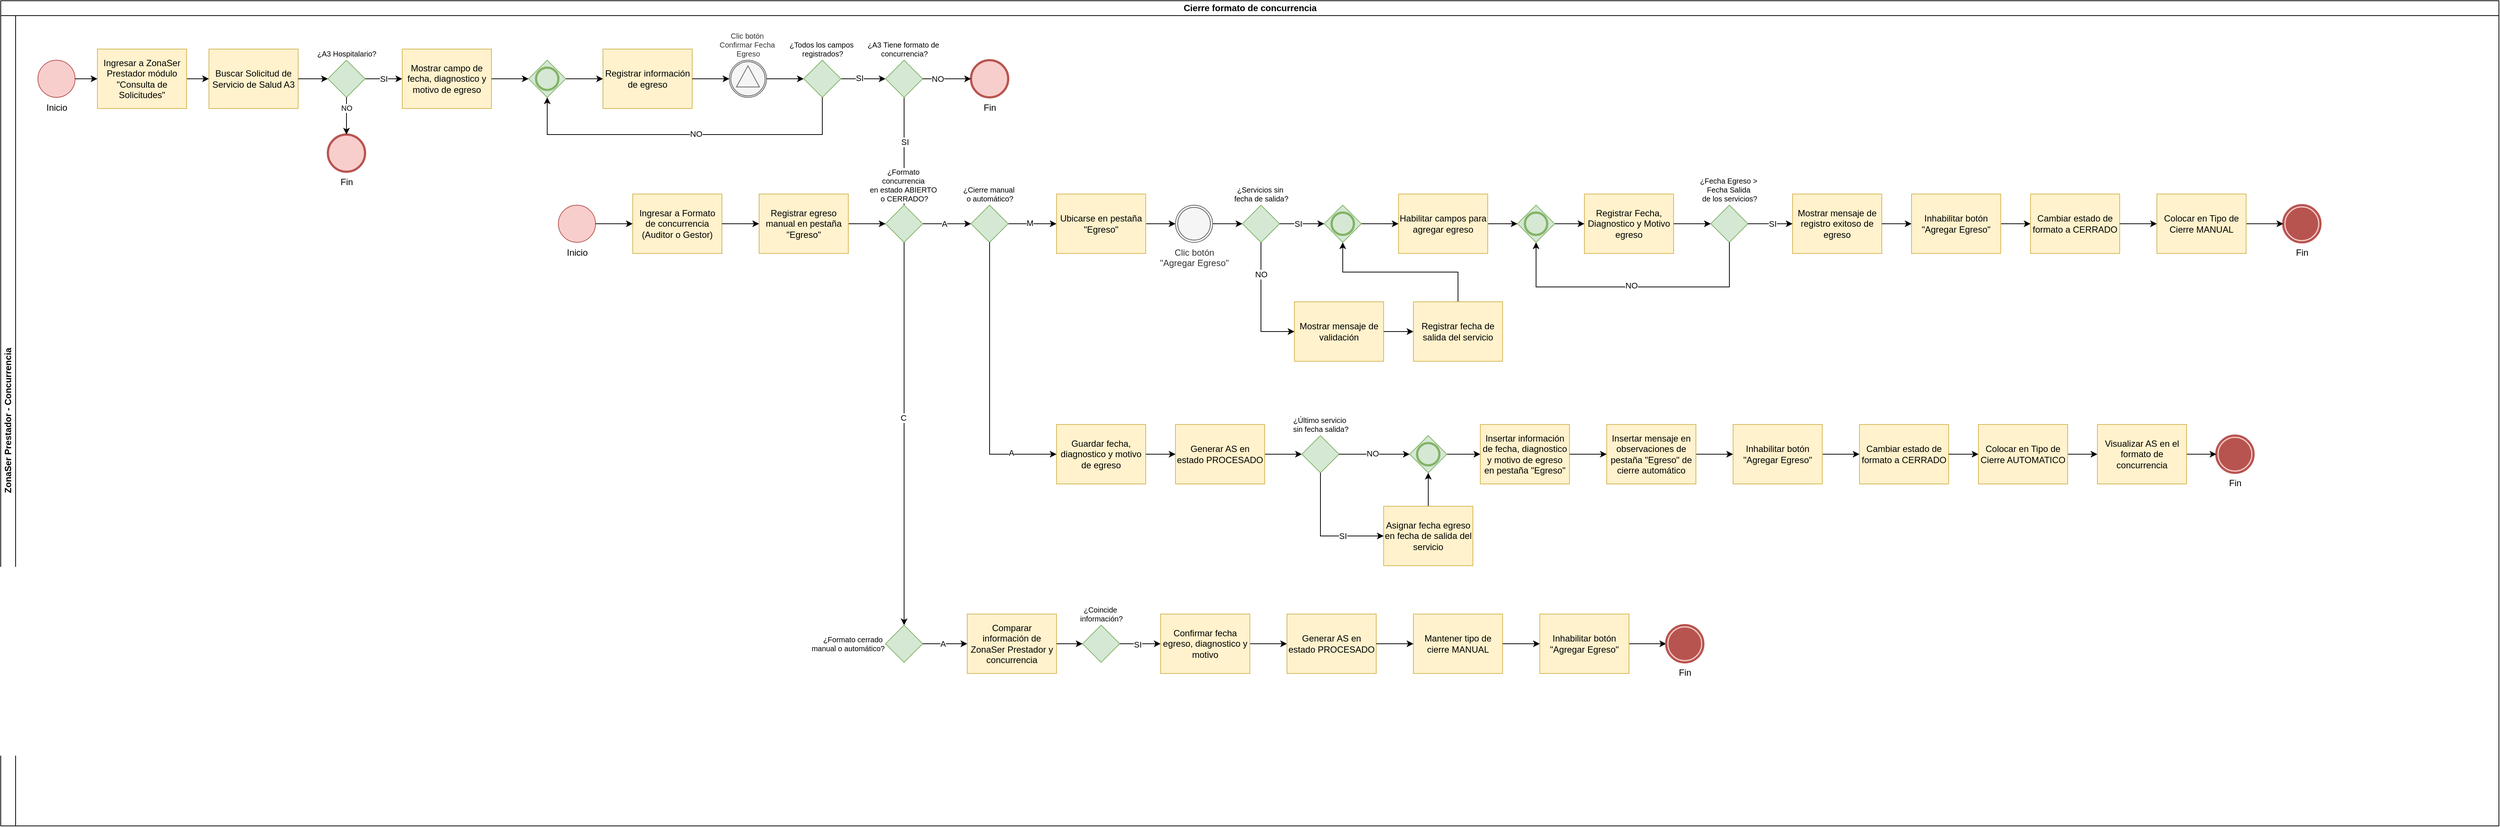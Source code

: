 <mxfile version="26.1.0">
  <diagram name="Página-1" id="ptAYf3jcV3ZSNVXvtiK4">
    <mxGraphModel dx="1434" dy="746" grid="1" gridSize="10" guides="1" tooltips="1" connect="1" arrows="1" fold="1" page="1" pageScale="1" pageWidth="2910" pageHeight="1030" math="0" shadow="0">
      <root>
        <mxCell id="0" />
        <mxCell id="1" parent="0" />
        <mxCell id="d49fMDWEcjazd6GvnsSK-1" value="Cierre formato de concurrencia" style="swimlane;childLayout=stackLayout;resizeParent=1;resizeParentMax=0;horizontal=1;startSize=20;horizontalStack=0;html=1;" parent="1" vertex="1">
          <mxGeometry x="40" y="20" width="3360" height="1110" as="geometry" />
        </mxCell>
        <mxCell id="d49fMDWEcjazd6GvnsSK-2" value="ZonaSer Prestador - Concurrencia" style="swimlane;startSize=20;horizontal=0;html=1;" parent="d49fMDWEcjazd6GvnsSK-1" vertex="1">
          <mxGeometry y="20" width="3360" height="1090" as="geometry" />
        </mxCell>
        <mxCell id="d49fMDWEcjazd6GvnsSK-30" style="edgeStyle=orthogonalEdgeStyle;rounded=0;orthogonalLoop=1;jettySize=auto;html=1;" parent="d49fMDWEcjazd6GvnsSK-2" source="d49fMDWEcjazd6GvnsSK-25" target="eIDD2qYjzkZ-Xh7ebVP3-45" edge="1">
          <mxGeometry relative="1" as="geometry">
            <mxPoint x="1325" y="320" as="targetPoint" />
          </mxGeometry>
        </mxCell>
        <mxCell id="d49fMDWEcjazd6GvnsSK-39" value="SI" style="edgeLabel;html=1;align=center;verticalAlign=middle;resizable=0;points=[];" parent="d49fMDWEcjazd6GvnsSK-30" vertex="1" connectable="0">
          <mxGeometry x="-0.18" y="1" relative="1" as="geometry">
            <mxPoint as="offset" />
          </mxGeometry>
        </mxCell>
        <mxCell id="d49fMDWEcjazd6GvnsSK-5" value="Inicio" style="points=[[0.145,0.145,0],[0.5,0,0],[0.855,0.145,0],[1,0.5,0],[0.855,0.855,0],[0.5,1,0],[0.145,0.855,0],[0,0.5,0]];shape=mxgraph.bpmn.event;html=1;verticalLabelPosition=bottom;labelBackgroundColor=#ffffff;verticalAlign=top;align=center;perimeter=ellipsePerimeter;outlineConnect=0;aspect=fixed;outline=standard;symbol=general;fillColor=#f8cecc;strokeColor=#b85450;" parent="d49fMDWEcjazd6GvnsSK-2" vertex="1">
          <mxGeometry x="50" y="60" width="50" height="50" as="geometry" />
        </mxCell>
        <mxCell id="d49fMDWEcjazd6GvnsSK-11" value="Buscar Solicitud de Servicio de Salud A3" style="points=[[0.25,0,0],[0.5,0,0],[0.75,0,0],[1,0.25,0],[1,0.5,0],[1,0.75,0],[0.75,1,0],[0.5,1,0],[0.25,1,0],[0,0.75,0],[0,0.5,0],[0,0.25,0]];shape=mxgraph.bpmn.task2;whiteSpace=wrap;rectStyle=rounded;size=10;html=1;container=1;expand=0;collapsible=0;taskMarker=user;fillColor=#fff2cc;strokeColor=#d6b656;" parent="d49fMDWEcjazd6GvnsSK-2" vertex="1">
          <mxGeometry x="280" y="45" width="120" height="80" as="geometry" />
        </mxCell>
        <mxCell id="d49fMDWEcjazd6GvnsSK-17" value="SI" style="edgeStyle=orthogonalEdgeStyle;rounded=0;orthogonalLoop=1;jettySize=auto;html=1;" parent="d49fMDWEcjazd6GvnsSK-2" source="d49fMDWEcjazd6GvnsSK-13" target="d49fMDWEcjazd6GvnsSK-18" edge="1">
          <mxGeometry relative="1" as="geometry">
            <mxPoint x="560" y="85" as="targetPoint" />
          </mxGeometry>
        </mxCell>
        <mxCell id="d49fMDWEcjazd6GvnsSK-13" value="¿A3 Hospitalario?" style="points=[[0.25,0.25,0],[0.5,0,0],[0.75,0.25,0],[1,0.5,0],[0.75,0.75,0],[0.5,1,0],[0.25,0.75,0],[0,0.5,0]];shape=mxgraph.bpmn.gateway2;html=1;verticalLabelPosition=top;labelBackgroundColor=#ffffff;verticalAlign=bottom;align=center;perimeter=rhombusPerimeter;outlineConnect=0;outline=none;symbol=none;fillColor=#d5e8d4;strokeColor=#82b366;labelPosition=center;fontSize=10;" parent="d49fMDWEcjazd6GvnsSK-2" vertex="1">
          <mxGeometry x="440" y="60" width="50" height="50" as="geometry" />
        </mxCell>
        <mxCell id="d49fMDWEcjazd6GvnsSK-12" style="edgeStyle=orthogonalEdgeStyle;rounded=0;orthogonalLoop=1;jettySize=auto;html=1;" parent="d49fMDWEcjazd6GvnsSK-2" source="d49fMDWEcjazd6GvnsSK-11" target="d49fMDWEcjazd6GvnsSK-13" edge="1">
          <mxGeometry relative="1" as="geometry">
            <mxPoint x="440" y="85" as="targetPoint" />
          </mxGeometry>
        </mxCell>
        <mxCell id="d49fMDWEcjazd6GvnsSK-15" value="Fin" style="points=[[0.145,0.145,0],[0.5,0,0],[0.855,0.145,0],[1,0.5,0],[0.855,0.855,0],[0.5,1,0],[0.145,0.855,0],[0,0.5,0]];shape=mxgraph.bpmn.event;html=1;verticalLabelPosition=bottom;labelBackgroundColor=#ffffff;verticalAlign=top;align=center;perimeter=ellipsePerimeter;outlineConnect=0;aspect=fixed;outline=end;symbol=terminate2;fillColor=#f8cecc;strokeColor=#b85450;" parent="d49fMDWEcjazd6GvnsSK-2" vertex="1">
          <mxGeometry x="440" y="160" width="50" height="50" as="geometry" />
        </mxCell>
        <mxCell id="d49fMDWEcjazd6GvnsSK-14" style="edgeStyle=orthogonalEdgeStyle;rounded=0;orthogonalLoop=1;jettySize=auto;html=1;" parent="d49fMDWEcjazd6GvnsSK-2" source="d49fMDWEcjazd6GvnsSK-13" target="d49fMDWEcjazd6GvnsSK-15" edge="1">
          <mxGeometry relative="1" as="geometry">
            <mxPoint x="465" y="170" as="targetPoint" />
          </mxGeometry>
        </mxCell>
        <mxCell id="d49fMDWEcjazd6GvnsSK-16" value="NO" style="edgeLabel;html=1;align=center;verticalAlign=middle;resizable=0;points=[];fontSize=10;" parent="d49fMDWEcjazd6GvnsSK-14" vertex="1" connectable="0">
          <mxGeometry x="-0.462" relative="1" as="geometry">
            <mxPoint as="offset" />
          </mxGeometry>
        </mxCell>
        <mxCell id="d49fMDWEcjazd6GvnsSK-18" value="Mostrar campo de fecha, diagnostico y motivo de egreso" style="points=[[0.25,0,0],[0.5,0,0],[0.75,0,0],[1,0.25,0],[1,0.5,0],[1,0.75,0],[0.75,1,0],[0.5,1,0],[0.25,1,0],[0,0.75,0],[0,0.5,0],[0,0.25,0]];shape=mxgraph.bpmn.task2;whiteSpace=wrap;rectStyle=rounded;size=10;html=1;container=1;expand=0;collapsible=0;taskMarker=script;fillColor=#fff2cc;strokeColor=#d6b656;" parent="d49fMDWEcjazd6GvnsSK-2" vertex="1">
          <mxGeometry x="540" y="45" width="120" height="80" as="geometry" />
        </mxCell>
        <mxCell id="d49fMDWEcjazd6GvnsSK-20" value="Registrar información de egreso" style="points=[[0.25,0,0],[0.5,0,0],[0.75,0,0],[1,0.25,0],[1,0.5,0],[1,0.75,0],[0.75,1,0],[0.5,1,0],[0.25,1,0],[0,0.75,0],[0,0.5,0],[0,0.25,0]];shape=mxgraph.bpmn.task2;whiteSpace=wrap;rectStyle=rounded;size=10;html=1;container=1;expand=0;collapsible=0;taskMarker=user;fillColor=#fff2cc;strokeColor=#d6b656;" parent="d49fMDWEcjazd6GvnsSK-2" vertex="1">
          <mxGeometry x="810" y="45" width="120" height="80" as="geometry" />
        </mxCell>
        <mxCell id="d49fMDWEcjazd6GvnsSK-22" value="Clic botón&amp;nbsp;&lt;div&gt;Confirmar Fecha&amp;nbsp;&lt;/div&gt;&lt;div&gt;Egreso&lt;/div&gt;" style="points=[[0.145,0.145,0],[0.5,0,0],[0.855,0.145,0],[1,0.5,0],[0.855,0.855,0],[0.5,1,0],[0.145,0.855,0],[0,0.5,0]];shape=mxgraph.bpmn.event;html=1;verticalLabelPosition=top;labelBackgroundColor=#ffffff;verticalAlign=bottom;align=center;perimeter=ellipsePerimeter;outlineConnect=0;aspect=fixed;outline=catching;symbol=signal;fillColor=#f5f5f5;strokeColor=#666666;fontSize=10;labelPosition=center;fontColor=#333333;" parent="d49fMDWEcjazd6GvnsSK-2" vertex="1">
          <mxGeometry x="980" y="60" width="50" height="50" as="geometry" />
        </mxCell>
        <mxCell id="d49fMDWEcjazd6GvnsSK-21" style="edgeStyle=orthogonalEdgeStyle;rounded=0;orthogonalLoop=1;jettySize=auto;html=1;" parent="d49fMDWEcjazd6GvnsSK-2" source="d49fMDWEcjazd6GvnsSK-20" target="d49fMDWEcjazd6GvnsSK-22" edge="1">
          <mxGeometry relative="1" as="geometry">
            <mxPoint x="990" y="85" as="targetPoint" />
          </mxGeometry>
        </mxCell>
        <mxCell id="d49fMDWEcjazd6GvnsSK-25" value="¿A3 Tiene formato de&amp;nbsp;&lt;div&gt;concurrencia?&lt;/div&gt;" style="points=[[0.25,0.25,0],[0.5,0,0],[0.75,0.25,0],[1,0.5,0],[0.75,0.75,0],[0.5,1,0],[0.25,0.75,0],[0,0.5,0]];shape=mxgraph.bpmn.gateway2;html=1;verticalLabelPosition=top;labelBackgroundColor=#ffffff;verticalAlign=bottom;align=center;perimeter=rhombusPerimeter;outlineConnect=0;outline=none;symbol=none;fillColor=#d5e8d4;strokeColor=#82b366;fontSize=10;labelPosition=center;" parent="d49fMDWEcjazd6GvnsSK-2" vertex="1">
          <mxGeometry x="1190" y="60" width="50" height="50" as="geometry" />
        </mxCell>
        <mxCell id="d49fMDWEcjazd6GvnsSK-24" style="edgeStyle=orthogonalEdgeStyle;rounded=0;orthogonalLoop=1;jettySize=auto;html=1;" parent="d49fMDWEcjazd6GvnsSK-2" source="d49fMDWEcjazd6GvnsSK-22" target="d49fMDWEcjazd6GvnsSK-31" edge="1">
          <mxGeometry relative="1" as="geometry">
            <mxPoint x="1080" y="85" as="targetPoint" />
          </mxGeometry>
        </mxCell>
        <mxCell id="d49fMDWEcjazd6GvnsSK-28" value="Fin" style="points=[[0.145,0.145,0],[0.5,0,0],[0.855,0.145,0],[1,0.5,0],[0.855,0.855,0],[0.5,1,0],[0.145,0.855,0],[0,0.5,0]];shape=mxgraph.bpmn.event;html=1;verticalLabelPosition=bottom;labelBackgroundColor=#ffffff;verticalAlign=top;align=center;perimeter=ellipsePerimeter;outlineConnect=0;aspect=fixed;outline=end;symbol=terminate2;fillColor=#f8cecc;strokeColor=#b85450;" parent="d49fMDWEcjazd6GvnsSK-2" vertex="1">
          <mxGeometry x="1305" y="60.0" width="50" height="50" as="geometry" />
        </mxCell>
        <mxCell id="d49fMDWEcjazd6GvnsSK-27" style="edgeStyle=orthogonalEdgeStyle;rounded=0;orthogonalLoop=1;jettySize=auto;html=1;" parent="d49fMDWEcjazd6GvnsSK-2" source="d49fMDWEcjazd6GvnsSK-25" target="d49fMDWEcjazd6GvnsSK-28" edge="1">
          <mxGeometry relative="1" as="geometry">
            <mxPoint x="1265" y="170.0" as="targetPoint" />
          </mxGeometry>
        </mxCell>
        <mxCell id="d49fMDWEcjazd6GvnsSK-29" value="NO" style="edgeLabel;html=1;align=center;verticalAlign=middle;resizable=0;points=[];" parent="d49fMDWEcjazd6GvnsSK-27" vertex="1" connectable="0">
          <mxGeometry x="-0.377" relative="1" as="geometry">
            <mxPoint as="offset" />
          </mxGeometry>
        </mxCell>
        <mxCell id="d49fMDWEcjazd6GvnsSK-36" style="edgeStyle=orthogonalEdgeStyle;rounded=0;orthogonalLoop=1;jettySize=auto;html=1;" parent="d49fMDWEcjazd6GvnsSK-2" source="d49fMDWEcjazd6GvnsSK-31" target="d49fMDWEcjazd6GvnsSK-25" edge="1">
          <mxGeometry relative="1" as="geometry" />
        </mxCell>
        <mxCell id="d49fMDWEcjazd6GvnsSK-37" value="SI" style="edgeLabel;html=1;align=center;verticalAlign=middle;resizable=0;points=[];" parent="d49fMDWEcjazd6GvnsSK-36" vertex="1" connectable="0">
          <mxGeometry x="-0.167" y="1" relative="1" as="geometry">
            <mxPoint as="offset" />
          </mxGeometry>
        </mxCell>
        <mxCell id="d49fMDWEcjazd6GvnsSK-31" value="¿Todos los campos&amp;nbsp;&lt;div&gt;registrados?&lt;/div&gt;" style="points=[[0.25,0.25,0],[0.5,0,0],[0.75,0.25,0],[1,0.5,0],[0.75,0.75,0],[0.5,1,0],[0.25,0.75,0],[0,0.5,0]];shape=mxgraph.bpmn.gateway2;html=1;verticalLabelPosition=top;labelBackgroundColor=#ffffff;verticalAlign=bottom;align=center;perimeter=rhombusPerimeter;outlineConnect=0;outline=none;symbol=none;fillColor=#d5e8d4;strokeColor=#82b366;fontSize=10;labelPosition=center;" parent="d49fMDWEcjazd6GvnsSK-2" vertex="1">
          <mxGeometry x="1080" y="60" width="50" height="50" as="geometry" />
        </mxCell>
        <mxCell id="d49fMDWEcjazd6GvnsSK-33" style="edgeStyle=orthogonalEdgeStyle;rounded=0;orthogonalLoop=1;jettySize=auto;html=1;" parent="d49fMDWEcjazd6GvnsSK-2" source="d49fMDWEcjazd6GvnsSK-32" target="d49fMDWEcjazd6GvnsSK-20" edge="1">
          <mxGeometry relative="1" as="geometry" />
        </mxCell>
        <mxCell id="d49fMDWEcjazd6GvnsSK-32" value="" style="points=[[0.25,0.25,0],[0.5,0,0],[0.75,0.25,0],[1,0.5,0],[0.75,0.75,0],[0.5,1,0],[0.25,0.75,0],[0,0.5,0]];shape=mxgraph.bpmn.gateway2;html=1;verticalLabelPosition=bottom;labelBackgroundColor=#ffffff;verticalAlign=top;align=center;perimeter=rhombusPerimeter;outlineConnect=0;outline=end;symbol=general;fillColor=#d5e8d4;strokeColor=#82b366;" parent="d49fMDWEcjazd6GvnsSK-2" vertex="1">
          <mxGeometry x="710" y="60.0" width="50" height="50" as="geometry" />
        </mxCell>
        <mxCell id="d49fMDWEcjazd6GvnsSK-19" style="edgeStyle=orthogonalEdgeStyle;rounded=0;orthogonalLoop=1;jettySize=auto;html=1;" parent="d49fMDWEcjazd6GvnsSK-2" source="d49fMDWEcjazd6GvnsSK-18" target="d49fMDWEcjazd6GvnsSK-32" edge="1">
          <mxGeometry relative="1" as="geometry">
            <mxPoint x="710" y="140" as="targetPoint" />
          </mxGeometry>
        </mxCell>
        <mxCell id="d49fMDWEcjazd6GvnsSK-34" style="edgeStyle=orthogonalEdgeStyle;rounded=0;orthogonalLoop=1;jettySize=auto;html=1;entryX=0.5;entryY=1;entryDx=0;entryDy=0;entryPerimeter=0;" parent="d49fMDWEcjazd6GvnsSK-2" source="d49fMDWEcjazd6GvnsSK-31" target="d49fMDWEcjazd6GvnsSK-32" edge="1">
          <mxGeometry relative="1" as="geometry">
            <Array as="points">
              <mxPoint x="1105" y="160" />
              <mxPoint x="735" y="160" />
            </Array>
          </mxGeometry>
        </mxCell>
        <mxCell id="d49fMDWEcjazd6GvnsSK-35" value="NO" style="edgeLabel;html=1;align=center;verticalAlign=middle;resizable=0;points=[];" parent="d49fMDWEcjazd6GvnsSK-34" vertex="1" connectable="0">
          <mxGeometry x="-0.064" y="-1" relative="1" as="geometry">
            <mxPoint as="offset" />
          </mxGeometry>
        </mxCell>
        <mxCell id="eIDD2qYjzkZ-Xh7ebVP3-58" value="Cambiar estado de formato a CERRADO" style="points=[[0.25,0,0],[0.5,0,0],[0.75,0,0],[1,0.25,0],[1,0.5,0],[1,0.75,0],[0.75,1,0],[0.5,1,0],[0.25,1,0],[0,0.75,0],[0,0.5,0],[0,0.25,0]];shape=mxgraph.bpmn.task2;whiteSpace=wrap;rectStyle=rounded;size=10;html=1;container=1;expand=0;collapsible=0;taskMarker=script;fillColor=#fff2cc;strokeColor=#d6b656;" vertex="1" parent="d49fMDWEcjazd6GvnsSK-2">
          <mxGeometry x="2730" y="240" width="120" height="80" as="geometry" />
        </mxCell>
        <mxCell id="eIDD2qYjzkZ-Xh7ebVP3-177" style="edgeStyle=orthogonalEdgeStyle;rounded=0;orthogonalLoop=1;jettySize=auto;html=1;" edge="1" parent="d49fMDWEcjazd6GvnsSK-2" source="eIDD2qYjzkZ-Xh7ebVP3-70" target="eIDD2qYjzkZ-Xh7ebVP3-147">
          <mxGeometry relative="1" as="geometry" />
        </mxCell>
        <mxCell id="eIDD2qYjzkZ-Xh7ebVP3-178" value="M" style="edgeLabel;html=1;align=center;verticalAlign=middle;resizable=0;points=[];" vertex="1" connectable="0" parent="eIDD2qYjzkZ-Xh7ebVP3-177">
          <mxGeometry x="-0.108" y="1" relative="1" as="geometry">
            <mxPoint as="offset" />
          </mxGeometry>
        </mxCell>
        <mxCell id="eIDD2qYjzkZ-Xh7ebVP3-70" value="¿Cierre manual&amp;nbsp;&lt;div&gt;o automático&lt;span style=&quot;background-color: light-dark(rgb(255, 255, 255), rgb(18, 18, 18)); color: light-dark(rgb(0, 0, 0), rgb(255, 255, 255));&quot;&gt;?&lt;/span&gt;&lt;/div&gt;" style="points=[[0.25,0.25,0],[0.5,0,0],[0.75,0.25,0],[1,0.5,0],[0.75,0.75,0],[0.5,1,0],[0.25,0.75,0],[0,0.5,0]];shape=mxgraph.bpmn.gateway2;html=1;verticalLabelPosition=top;labelBackgroundColor=#ffffff;verticalAlign=bottom;align=center;perimeter=rhombusPerimeter;outlineConnect=0;outline=none;symbol=none;fillColor=#d5e8d4;strokeColor=#82b366;fontSize=10;labelPosition=center;" vertex="1" parent="d49fMDWEcjazd6GvnsSK-2">
          <mxGeometry x="1305" y="255" width="50" height="50" as="geometry" />
        </mxCell>
        <mxCell id="eIDD2qYjzkZ-Xh7ebVP3-102" value="Registrar Fecha, Diagnostico y Motivo egreso" style="points=[[0.25,0,0],[0.5,0,0],[0.75,0,0],[1,0.25,0],[1,0.5,0],[1,0.75,0],[0.75,1,0],[0.5,1,0],[0.25,1,0],[0,0.75,0],[0,0.5,0],[0,0.25,0]];shape=mxgraph.bpmn.task2;whiteSpace=wrap;rectStyle=rounded;size=10;html=1;container=1;expand=0;collapsible=0;taskMarker=user;fillColor=#fff2cc;strokeColor=#d6b656;" vertex="1" parent="d49fMDWEcjazd6GvnsSK-2">
          <mxGeometry x="2130" y="240" width="120" height="80" as="geometry" />
        </mxCell>
        <mxCell id="eIDD2qYjzkZ-Xh7ebVP3-124" value="¿Servicios sin&amp;nbsp;&lt;div&gt;fecha de salida&lt;span style=&quot;background-color: light-dark(rgb(255, 255, 255), rgb(18, 18, 18)); color: light-dark(rgb(0, 0, 0), rgb(255, 255, 255));&quot;&gt;?&lt;/span&gt;&lt;/div&gt;" style="points=[[0.25,0.25,0],[0.5,0,0],[0.75,0.25,0],[1,0.5,0],[0.75,0.75,0],[0.5,1,0],[0.25,0.75,0],[0,0.5,0]];shape=mxgraph.bpmn.gateway2;html=1;verticalLabelPosition=top;labelBackgroundColor=#ffffff;verticalAlign=bottom;align=center;perimeter=rhombusPerimeter;outlineConnect=0;outline=none;symbol=none;fillColor=#d5e8d4;strokeColor=#82b366;fontSize=10;labelPosition=center;" vertex="1" parent="d49fMDWEcjazd6GvnsSK-2">
          <mxGeometry x="1670" y="255" width="50" height="50" as="geometry" />
        </mxCell>
        <mxCell id="eIDD2qYjzkZ-Xh7ebVP3-126" value="Mostrar mensaje de validación" style="points=[[0.25,0,0],[0.5,0,0],[0.75,0,0],[1,0.25,0],[1,0.5,0],[1,0.75,0],[0.75,1,0],[0.5,1,0],[0.25,1,0],[0,0.75,0],[0,0.5,0],[0,0.25,0]];shape=mxgraph.bpmn.task2;whiteSpace=wrap;rectStyle=rounded;size=10;html=1;container=1;expand=0;collapsible=0;taskMarker=send;fillColor=#fff2cc;strokeColor=#d6b656;" vertex="1" parent="d49fMDWEcjazd6GvnsSK-2">
          <mxGeometry x="1740" y="385" width="120" height="80" as="geometry" />
        </mxCell>
        <mxCell id="eIDD2qYjzkZ-Xh7ebVP3-158" style="edgeStyle=orthogonalEdgeStyle;rounded=0;orthogonalLoop=1;jettySize=auto;html=1;entryX=0.5;entryY=1;entryDx=0;entryDy=0;entryPerimeter=0;" edge="1" parent="d49fMDWEcjazd6GvnsSK-2" source="eIDD2qYjzkZ-Xh7ebVP3-129" target="eIDD2qYjzkZ-Xh7ebVP3-155">
          <mxGeometry relative="1" as="geometry">
            <mxPoint x="2160" y="405" as="targetPoint" />
            <Array as="points">
              <mxPoint x="1960" y="345" />
              <mxPoint x="1805" y="345" />
            </Array>
          </mxGeometry>
        </mxCell>
        <mxCell id="eIDD2qYjzkZ-Xh7ebVP3-129" value="Registrar fecha de salida del servicio" style="points=[[0.25,0,0],[0.5,0,0],[0.75,0,0],[1,0.25,0],[1,0.5,0],[1,0.75,0],[0.75,1,0],[0.5,1,0],[0.25,1,0],[0,0.75,0],[0,0.5,0],[0,0.25,0]];shape=mxgraph.bpmn.task2;whiteSpace=wrap;rectStyle=rounded;size=10;html=1;container=1;expand=0;collapsible=0;taskMarker=user;fillColor=#fff2cc;strokeColor=#d6b656;" vertex="1" parent="d49fMDWEcjazd6GvnsSK-2">
          <mxGeometry x="1900" y="385" width="120" height="80" as="geometry" />
        </mxCell>
        <mxCell id="eIDD2qYjzkZ-Xh7ebVP3-128" style="edgeStyle=orthogonalEdgeStyle;rounded=0;orthogonalLoop=1;jettySize=auto;html=1;" edge="1" parent="d49fMDWEcjazd6GvnsSK-2" source="eIDD2qYjzkZ-Xh7ebVP3-126" target="eIDD2qYjzkZ-Xh7ebVP3-129">
          <mxGeometry relative="1" as="geometry">
            <mxPoint x="2165" y="395" as="targetPoint" />
          </mxGeometry>
        </mxCell>
        <mxCell id="eIDD2qYjzkZ-Xh7ebVP3-136" value="Fin" style="points=[[0.145,0.145,0],[0.5,0,0],[0.855,0.145,0],[1,0.5,0],[0.855,0.855,0],[0.5,1,0],[0.145,0.855,0],[0,0.5,0]];shape=mxgraph.bpmn.event;html=1;verticalLabelPosition=bottom;labelBackgroundColor=#ffffff;verticalAlign=top;align=center;perimeter=ellipsePerimeter;outlineConnect=0;aspect=fixed;outline=end;symbol=terminate;fillColor=#f8cecc;strokeColor=#b85450;" vertex="1" parent="d49fMDWEcjazd6GvnsSK-2">
          <mxGeometry x="3070" y="255" width="50" height="50" as="geometry" />
        </mxCell>
        <mxCell id="eIDD2qYjzkZ-Xh7ebVP3-135" style="edgeStyle=orthogonalEdgeStyle;rounded=0;orthogonalLoop=1;jettySize=auto;html=1;exitX=1;exitY=0.5;exitDx=0;exitDy=0;exitPerimeter=0;entryX=0;entryY=0.5;entryDx=0;entryDy=0;entryPerimeter=0;" edge="1" parent="d49fMDWEcjazd6GvnsSK-2" source="eIDD2qYjzkZ-Xh7ebVP3-58" target="eIDD2qYjzkZ-Xh7ebVP3-205">
          <mxGeometry relative="1" as="geometry">
            <mxPoint x="3180" y="235" as="targetPoint" />
            <mxPoint x="3130" y="235" as="sourcePoint" />
          </mxGeometry>
        </mxCell>
        <mxCell id="eIDD2qYjzkZ-Xh7ebVP3-185" style="edgeStyle=orthogonalEdgeStyle;rounded=0;orthogonalLoop=1;jettySize=auto;html=1;" edge="1" parent="d49fMDWEcjazd6GvnsSK-2" source="eIDD2qYjzkZ-Xh7ebVP3-45" target="eIDD2qYjzkZ-Xh7ebVP3-70">
          <mxGeometry relative="1" as="geometry" />
        </mxCell>
        <mxCell id="eIDD2qYjzkZ-Xh7ebVP3-186" value="A" style="edgeLabel;html=1;align=center;verticalAlign=middle;resizable=0;points=[];" vertex="1" connectable="0" parent="eIDD2qYjzkZ-Xh7ebVP3-185">
          <mxGeometry x="-0.108" relative="1" as="geometry">
            <mxPoint as="offset" />
          </mxGeometry>
        </mxCell>
        <mxCell id="eIDD2qYjzkZ-Xh7ebVP3-45" value="¿Formato&amp;nbsp;&lt;div&gt;concurrencia&amp;nbsp;&lt;div&gt;en estado&amp;nbsp;&lt;span style=&quot;background-color: light-dark(rgb(255, 255, 255), rgb(18, 18, 18)); color: light-dark(rgb(0, 0, 0), rgb(255, 255, 255));&quot;&gt;ABIERTO&amp;nbsp;&lt;/span&gt;&lt;/div&gt;&lt;div&gt;&lt;span style=&quot;background-color: light-dark(rgb(255, 255, 255), rgb(18, 18, 18)); color: light-dark(rgb(0, 0, 0), rgb(255, 255, 255));&quot;&gt;o CERRADO?&lt;/span&gt;&lt;/div&gt;&lt;/div&gt;" style="points=[[0.25,0.25,0],[0.5,0,0],[0.75,0.25,0],[1,0.5,0],[0.75,0.75,0],[0.5,1,0],[0.25,0.75,0],[0,0.5,0]];shape=mxgraph.bpmn.gateway2;html=1;verticalLabelPosition=top;labelBackgroundColor=#ffffff;verticalAlign=bottom;align=center;perimeter=rhombusPerimeter;outlineConnect=0;outline=none;symbol=none;fillColor=#d5e8d4;strokeColor=#82b366;fontSize=10;labelPosition=center;" vertex="1" parent="d49fMDWEcjazd6GvnsSK-2">
          <mxGeometry x="1190" y="255" width="50" height="50" as="geometry" />
        </mxCell>
        <mxCell id="eIDD2qYjzkZ-Xh7ebVP3-64" value="Inicio" style="points=[[0.145,0.145,0],[0.5,0,0],[0.855,0.145,0],[1,0.5,0],[0.855,0.855,0],[0.5,1,0],[0.145,0.855,0],[0,0.5,0]];shape=mxgraph.bpmn.event;html=1;verticalLabelPosition=bottom;labelBackgroundColor=#ffffff;verticalAlign=top;align=center;perimeter=ellipsePerimeter;outlineConnect=0;aspect=fixed;outline=standard;symbol=general;fillColor=#f8cecc;strokeColor=#b85450;" vertex="1" parent="d49fMDWEcjazd6GvnsSK-2">
          <mxGeometry x="750" y="255" width="50" height="50" as="geometry" />
        </mxCell>
        <mxCell id="eIDD2qYjzkZ-Xh7ebVP3-65" value="Ingresar a Formato de concurrencia (Auditor o Gestor)" style="points=[[0.25,0,0],[0.5,0,0],[0.75,0,0],[1,0.25,0],[1,0.5,0],[1,0.75,0],[0.75,1,0],[0.5,1,0],[0.25,1,0],[0,0.75,0],[0,0.5,0],[0,0.25,0]];shape=mxgraph.bpmn.task2;whiteSpace=wrap;rectStyle=rounded;size=10;html=1;container=1;expand=0;collapsible=0;taskMarker=user;fillColor=#fff2cc;strokeColor=#d6b656;" vertex="1" parent="d49fMDWEcjazd6GvnsSK-2">
          <mxGeometry x="850" y="240" width="120" height="80" as="geometry" />
        </mxCell>
        <mxCell id="eIDD2qYjzkZ-Xh7ebVP3-66" style="edgeStyle=orthogonalEdgeStyle;rounded=0;orthogonalLoop=1;jettySize=auto;html=1;entryX=0;entryY=0.5;entryDx=0;entryDy=0;entryPerimeter=0;" edge="1" parent="d49fMDWEcjazd6GvnsSK-2" source="eIDD2qYjzkZ-Xh7ebVP3-64" target="eIDD2qYjzkZ-Xh7ebVP3-65">
          <mxGeometry relative="1" as="geometry" />
        </mxCell>
        <mxCell id="eIDD2qYjzkZ-Xh7ebVP3-211" style="edgeStyle=orthogonalEdgeStyle;rounded=0;orthogonalLoop=1;jettySize=auto;html=1;" edge="1" parent="d49fMDWEcjazd6GvnsSK-2" source="eIDD2qYjzkZ-Xh7ebVP3-68" target="eIDD2qYjzkZ-Xh7ebVP3-45">
          <mxGeometry relative="1" as="geometry" />
        </mxCell>
        <mxCell id="eIDD2qYjzkZ-Xh7ebVP3-68" value="Registrar egreso manual en pestaña &quot;Egreso&quot;" style="points=[[0.25,0,0],[0.5,0,0],[0.75,0,0],[1,0.25,0],[1,0.5,0],[1,0.75,0],[0.75,1,0],[0.5,1,0],[0.25,1,0],[0,0.75,0],[0,0.5,0],[0,0.25,0]];shape=mxgraph.bpmn.task2;whiteSpace=wrap;rectStyle=rounded;size=10;html=1;container=1;expand=0;collapsible=0;taskMarker=script;fillColor=#fff2cc;strokeColor=#d6b656;" vertex="1" parent="d49fMDWEcjazd6GvnsSK-2">
          <mxGeometry x="1020" y="240" width="120" height="80" as="geometry" />
        </mxCell>
        <mxCell id="eIDD2qYjzkZ-Xh7ebVP3-69" style="edgeStyle=orthogonalEdgeStyle;rounded=0;orthogonalLoop=1;jettySize=auto;html=1;" edge="1" parent="d49fMDWEcjazd6GvnsSK-2" source="eIDD2qYjzkZ-Xh7ebVP3-65" target="eIDD2qYjzkZ-Xh7ebVP3-68">
          <mxGeometry relative="1" as="geometry">
            <mxPoint x="980" y="300" as="targetPoint" />
          </mxGeometry>
        </mxCell>
        <mxCell id="eIDD2qYjzkZ-Xh7ebVP3-149" style="edgeStyle=orthogonalEdgeStyle;rounded=0;orthogonalLoop=1;jettySize=auto;html=1;entryX=0;entryY=0.5;entryDx=0;entryDy=0;entryPerimeter=0;" edge="1" parent="d49fMDWEcjazd6GvnsSK-2" source="eIDD2qYjzkZ-Xh7ebVP3-146" target="eIDD2qYjzkZ-Xh7ebVP3-124">
          <mxGeometry relative="1" as="geometry" />
        </mxCell>
        <mxCell id="eIDD2qYjzkZ-Xh7ebVP3-146" value="Clic botón&lt;div&gt;&quot;Agregar Egreso&quot;&lt;/div&gt;" style="points=[[0.145,0.145,0],[0.5,0,0],[0.855,0.145,0],[1,0.5,0],[0.855,0.855,0],[0.5,1,0],[0.145,0.855,0],[0,0.5,0]];shape=mxgraph.bpmn.event;html=1;verticalLabelPosition=bottom;labelBackgroundColor=#ffffff;verticalAlign=top;align=center;perimeter=ellipsePerimeter;outlineConnect=0;aspect=fixed;outline=throwing;symbol=general;fillColor=#f5f5f5;fontColor=#333333;strokeColor=#666666;" vertex="1" parent="d49fMDWEcjazd6GvnsSK-2">
          <mxGeometry x="1580" y="255" width="50" height="50" as="geometry" />
        </mxCell>
        <mxCell id="eIDD2qYjzkZ-Xh7ebVP3-148" style="edgeStyle=orthogonalEdgeStyle;rounded=0;orthogonalLoop=1;jettySize=auto;html=1;" edge="1" parent="d49fMDWEcjazd6GvnsSK-2" source="eIDD2qYjzkZ-Xh7ebVP3-147" target="eIDD2qYjzkZ-Xh7ebVP3-146">
          <mxGeometry relative="1" as="geometry" />
        </mxCell>
        <mxCell id="eIDD2qYjzkZ-Xh7ebVP3-147" value="Ubicarse en pestaña &quot;Egreso&quot;" style="points=[[0.25,0,0],[0.5,0,0],[0.75,0,0],[1,0.25,0],[1,0.5,0],[1,0.75,0],[0.75,1,0],[0.5,1,0],[0.25,1,0],[0,0.75,0],[0,0.5,0],[0,0.25,0]];shape=mxgraph.bpmn.task2;whiteSpace=wrap;rectStyle=rounded;size=10;html=1;container=1;expand=0;collapsible=0;taskMarker=user;fillColor=#fff2cc;strokeColor=#d6b656;" vertex="1" parent="d49fMDWEcjazd6GvnsSK-2">
          <mxGeometry x="1420" y="240" width="120" height="80" as="geometry" />
        </mxCell>
        <mxCell id="eIDD2qYjzkZ-Xh7ebVP3-152" style="edgeStyle=orthogonalEdgeStyle;rounded=0;orthogonalLoop=1;jettySize=auto;html=1;entryX=0;entryY=0.5;entryDx=0;entryDy=0;entryPerimeter=0;" edge="1" parent="d49fMDWEcjazd6GvnsSK-2" source="eIDD2qYjzkZ-Xh7ebVP3-151" target="eIDD2qYjzkZ-Xh7ebVP3-161">
          <mxGeometry relative="1" as="geometry" />
        </mxCell>
        <mxCell id="eIDD2qYjzkZ-Xh7ebVP3-151" value="Habilitar campos para agregar egreso" style="points=[[0.25,0,0],[0.5,0,0],[0.75,0,0],[1,0.25,0],[1,0.5,0],[1,0.75,0],[0.75,1,0],[0.5,1,0],[0.25,1,0],[0,0.75,0],[0,0.5,0],[0,0.25,0]];shape=mxgraph.bpmn.task2;whiteSpace=wrap;rectStyle=rounded;size=10;html=1;container=1;expand=0;collapsible=0;taskMarker=script;fillColor=#fff2cc;strokeColor=#d6b656;" vertex="1" parent="d49fMDWEcjazd6GvnsSK-2">
          <mxGeometry x="1880" y="240" width="120" height="80" as="geometry" />
        </mxCell>
        <mxCell id="eIDD2qYjzkZ-Xh7ebVP3-154" style="edgeStyle=orthogonalEdgeStyle;rounded=0;orthogonalLoop=1;jettySize=auto;html=1;entryX=0;entryY=0.5;entryDx=0;entryDy=0;entryPerimeter=0;" edge="1" parent="d49fMDWEcjazd6GvnsSK-2" source="eIDD2qYjzkZ-Xh7ebVP3-124" target="eIDD2qYjzkZ-Xh7ebVP3-126">
          <mxGeometry relative="1" as="geometry">
            <Array as="points">
              <mxPoint x="1695" y="425" />
            </Array>
          </mxGeometry>
        </mxCell>
        <mxCell id="eIDD2qYjzkZ-Xh7ebVP3-157" value="NO" style="edgeLabel;html=1;align=center;verticalAlign=middle;resizable=0;points=[];" vertex="1" connectable="0" parent="eIDD2qYjzkZ-Xh7ebVP3-154">
          <mxGeometry x="-0.487" relative="1" as="geometry">
            <mxPoint as="offset" />
          </mxGeometry>
        </mxCell>
        <mxCell id="eIDD2qYjzkZ-Xh7ebVP3-156" style="edgeStyle=orthogonalEdgeStyle;rounded=0;orthogonalLoop=1;jettySize=auto;html=1;" edge="1" parent="d49fMDWEcjazd6GvnsSK-2" source="eIDD2qYjzkZ-Xh7ebVP3-155" target="eIDD2qYjzkZ-Xh7ebVP3-151">
          <mxGeometry relative="1" as="geometry" />
        </mxCell>
        <mxCell id="eIDD2qYjzkZ-Xh7ebVP3-155" value="" style="points=[[0.25,0.25,0],[0.5,0,0],[0.75,0.25,0],[1,0.5,0],[0.75,0.75,0],[0.5,1,0],[0.25,0.75,0],[0,0.5,0]];shape=mxgraph.bpmn.gateway2;html=1;verticalLabelPosition=bottom;labelBackgroundColor=#ffffff;verticalAlign=top;align=center;perimeter=rhombusPerimeter;outlineConnect=0;outline=end;symbol=general;fillColor=#d5e8d4;strokeColor=#82b366;" vertex="1" parent="d49fMDWEcjazd6GvnsSK-2">
          <mxGeometry x="1780" y="255" width="50" height="50" as="geometry" />
        </mxCell>
        <mxCell id="eIDD2qYjzkZ-Xh7ebVP3-150" style="edgeStyle=orthogonalEdgeStyle;rounded=0;orthogonalLoop=1;jettySize=auto;html=1;entryX=0;entryY=0.5;entryDx=0;entryDy=0;entryPerimeter=0;" edge="1" parent="d49fMDWEcjazd6GvnsSK-2" source="eIDD2qYjzkZ-Xh7ebVP3-124" target="eIDD2qYjzkZ-Xh7ebVP3-155">
          <mxGeometry relative="1" as="geometry">
            <mxPoint x="1770" y="280" as="targetPoint" />
          </mxGeometry>
        </mxCell>
        <mxCell id="eIDD2qYjzkZ-Xh7ebVP3-153" value="SI" style="edgeLabel;html=1;align=center;verticalAlign=middle;resizable=0;points=[];" vertex="1" connectable="0" parent="eIDD2qYjzkZ-Xh7ebVP3-150">
          <mxGeometry x="-0.16" relative="1" as="geometry">
            <mxPoint as="offset" />
          </mxGeometry>
        </mxCell>
        <mxCell id="eIDD2qYjzkZ-Xh7ebVP3-160" value="¿Fecha Egreso &amp;gt;&amp;nbsp;&lt;div&gt;Fecha Salida&amp;nbsp;&lt;/div&gt;&lt;div&gt;de los servicios?&lt;/div&gt;" style="points=[[0.25,0.25,0],[0.5,0,0],[0.75,0.25,0],[1,0.5,0],[0.75,0.75,0],[0.5,1,0],[0.25,0.75,0],[0,0.5,0]];shape=mxgraph.bpmn.gateway2;html=1;verticalLabelPosition=top;labelBackgroundColor=#ffffff;verticalAlign=bottom;align=center;perimeter=rhombusPerimeter;outlineConnect=0;outline=none;symbol=none;fillColor=#d5e8d4;strokeColor=#82b366;fontSize=10;labelPosition=center;" vertex="1" parent="d49fMDWEcjazd6GvnsSK-2">
          <mxGeometry x="2300" y="255" width="50" height="50" as="geometry" />
        </mxCell>
        <mxCell id="eIDD2qYjzkZ-Xh7ebVP3-159" style="edgeStyle=orthogonalEdgeStyle;rounded=0;orthogonalLoop=1;jettySize=auto;html=1;" edge="1" parent="d49fMDWEcjazd6GvnsSK-2" source="eIDD2qYjzkZ-Xh7ebVP3-102" target="eIDD2qYjzkZ-Xh7ebVP3-160">
          <mxGeometry relative="1" as="geometry">
            <mxPoint x="2300" y="280" as="targetPoint" />
          </mxGeometry>
        </mxCell>
        <mxCell id="eIDD2qYjzkZ-Xh7ebVP3-162" style="edgeStyle=orthogonalEdgeStyle;rounded=0;orthogonalLoop=1;jettySize=auto;html=1;" edge="1" parent="d49fMDWEcjazd6GvnsSK-2" source="eIDD2qYjzkZ-Xh7ebVP3-161" target="eIDD2qYjzkZ-Xh7ebVP3-102">
          <mxGeometry relative="1" as="geometry" />
        </mxCell>
        <mxCell id="eIDD2qYjzkZ-Xh7ebVP3-161" value="" style="points=[[0.25,0.25,0],[0.5,0,0],[0.75,0.25,0],[1,0.5,0],[0.75,0.75,0],[0.5,1,0],[0.25,0.75,0],[0,0.5,0]];shape=mxgraph.bpmn.gateway2;html=1;verticalLabelPosition=bottom;labelBackgroundColor=#ffffff;verticalAlign=top;align=center;perimeter=rhombusPerimeter;outlineConnect=0;outline=end;symbol=general;fillColor=#d5e8d4;strokeColor=#82b366;" vertex="1" parent="d49fMDWEcjazd6GvnsSK-2">
          <mxGeometry x="2040" y="255" width="50" height="50" as="geometry" />
        </mxCell>
        <mxCell id="eIDD2qYjzkZ-Xh7ebVP3-163" style="edgeStyle=orthogonalEdgeStyle;rounded=0;orthogonalLoop=1;jettySize=auto;html=1;entryX=0.5;entryY=1;entryDx=0;entryDy=0;entryPerimeter=0;" edge="1" parent="d49fMDWEcjazd6GvnsSK-2" source="eIDD2qYjzkZ-Xh7ebVP3-160" target="eIDD2qYjzkZ-Xh7ebVP3-161">
          <mxGeometry relative="1" as="geometry">
            <Array as="points">
              <mxPoint x="2325" y="365" />
              <mxPoint x="2065" y="365" />
            </Array>
          </mxGeometry>
        </mxCell>
        <mxCell id="eIDD2qYjzkZ-Xh7ebVP3-164" value="NO" style="edgeLabel;html=1;align=center;verticalAlign=middle;resizable=0;points=[];" vertex="1" connectable="0" parent="eIDD2qYjzkZ-Xh7ebVP3-163">
          <mxGeometry x="0.011" y="-2" relative="1" as="geometry">
            <mxPoint as="offset" />
          </mxGeometry>
        </mxCell>
        <mxCell id="eIDD2qYjzkZ-Xh7ebVP3-167" value="Mostrar mensaje de registro exitoso de egreso" style="points=[[0.25,0,0],[0.5,0,0],[0.75,0,0],[1,0.25,0],[1,0.5,0],[1,0.75,0],[0.75,1,0],[0.5,1,0],[0.25,1,0],[0,0.75,0],[0,0.5,0],[0,0.25,0]];shape=mxgraph.bpmn.task2;whiteSpace=wrap;rectStyle=rounded;size=10;html=1;container=1;expand=0;collapsible=0;taskMarker=send;fillColor=#fff2cc;strokeColor=#d6b656;" vertex="1" parent="d49fMDWEcjazd6GvnsSK-2">
          <mxGeometry x="2410" y="240" width="120" height="80" as="geometry" />
        </mxCell>
        <mxCell id="eIDD2qYjzkZ-Xh7ebVP3-165" style="edgeStyle=orthogonalEdgeStyle;rounded=0;orthogonalLoop=1;jettySize=auto;html=1;" edge="1" parent="d49fMDWEcjazd6GvnsSK-2" source="eIDD2qYjzkZ-Xh7ebVP3-160" target="eIDD2qYjzkZ-Xh7ebVP3-167">
          <mxGeometry relative="1" as="geometry">
            <mxPoint x="2410" y="275" as="targetPoint" />
          </mxGeometry>
        </mxCell>
        <mxCell id="eIDD2qYjzkZ-Xh7ebVP3-166" value="SI" style="edgeLabel;html=1;align=center;verticalAlign=middle;resizable=0;points=[];" vertex="1" connectable="0" parent="eIDD2qYjzkZ-Xh7ebVP3-165">
          <mxGeometry x="0.091" relative="1" as="geometry">
            <mxPoint as="offset" />
          </mxGeometry>
        </mxCell>
        <mxCell id="eIDD2qYjzkZ-Xh7ebVP3-172" style="edgeStyle=orthogonalEdgeStyle;rounded=0;orthogonalLoop=1;jettySize=auto;html=1;" edge="1" parent="d49fMDWEcjazd6GvnsSK-2" source="eIDD2qYjzkZ-Xh7ebVP3-169" target="eIDD2qYjzkZ-Xh7ebVP3-58">
          <mxGeometry relative="1" as="geometry" />
        </mxCell>
        <mxCell id="eIDD2qYjzkZ-Xh7ebVP3-169" value="Inhabilitar botón &quot;Agregar Egreso&quot;" style="points=[[0.25,0,0],[0.5,0,0],[0.75,0,0],[1,0.25,0],[1,0.5,0],[1,0.75,0],[0.75,1,0],[0.5,1,0],[0.25,1,0],[0,0.75,0],[0,0.5,0],[0,0.25,0]];shape=mxgraph.bpmn.task2;whiteSpace=wrap;rectStyle=rounded;size=10;html=1;container=1;expand=0;collapsible=0;taskMarker=script;fillColor=#fff2cc;strokeColor=#d6b656;" vertex="1" parent="d49fMDWEcjazd6GvnsSK-2">
          <mxGeometry x="2570" y="240" width="120" height="80" as="geometry" />
        </mxCell>
        <mxCell id="eIDD2qYjzkZ-Xh7ebVP3-168" style="edgeStyle=orthogonalEdgeStyle;rounded=0;orthogonalLoop=1;jettySize=auto;html=1;" edge="1" parent="d49fMDWEcjazd6GvnsSK-2" source="eIDD2qYjzkZ-Xh7ebVP3-167" target="eIDD2qYjzkZ-Xh7ebVP3-169">
          <mxGeometry relative="1" as="geometry">
            <mxPoint x="2590" y="280" as="targetPoint" />
          </mxGeometry>
        </mxCell>
        <mxCell id="eIDD2qYjzkZ-Xh7ebVP3-175" value="Guardar fecha, diagnostico y motivo de egreso" style="points=[[0.25,0,0],[0.5,0,0],[0.75,0,0],[1,0.25,0],[1,0.5,0],[1,0.75,0],[0.75,1,0],[0.5,1,0],[0.25,1,0],[0,0.75,0],[0,0.5,0],[0,0.25,0]];shape=mxgraph.bpmn.task2;whiteSpace=wrap;rectStyle=rounded;size=10;html=1;container=1;expand=0;collapsible=0;taskMarker=script;fillColor=#fff2cc;strokeColor=#d6b656;" vertex="1" parent="d49fMDWEcjazd6GvnsSK-2">
          <mxGeometry x="1420" y="550" width="120" height="80" as="geometry" />
        </mxCell>
        <mxCell id="eIDD2qYjzkZ-Xh7ebVP3-179" style="edgeStyle=orthogonalEdgeStyle;rounded=0;orthogonalLoop=1;jettySize=auto;html=1;entryX=0;entryY=0.5;entryDx=0;entryDy=0;entryPerimeter=0;" edge="1" parent="d49fMDWEcjazd6GvnsSK-2" source="eIDD2qYjzkZ-Xh7ebVP3-70" target="eIDD2qYjzkZ-Xh7ebVP3-175">
          <mxGeometry relative="1" as="geometry">
            <Array as="points">
              <mxPoint x="1330" y="590" />
            </Array>
          </mxGeometry>
        </mxCell>
        <mxCell id="eIDD2qYjzkZ-Xh7ebVP3-180" value="A" style="edgeLabel;html=1;align=center;verticalAlign=middle;resizable=0;points=[];" vertex="1" connectable="0" parent="eIDD2qYjzkZ-Xh7ebVP3-179">
          <mxGeometry x="0.673" y="2" relative="1" as="geometry">
            <mxPoint as="offset" />
          </mxGeometry>
        </mxCell>
        <mxCell id="eIDD2qYjzkZ-Xh7ebVP3-188" style="edgeStyle=orthogonalEdgeStyle;rounded=0;orthogonalLoop=1;jettySize=auto;html=1;" edge="1" parent="d49fMDWEcjazd6GvnsSK-2" source="eIDD2qYjzkZ-Xh7ebVP3-182" target="eIDD2qYjzkZ-Xh7ebVP3-187">
          <mxGeometry relative="1" as="geometry" />
        </mxCell>
        <mxCell id="eIDD2qYjzkZ-Xh7ebVP3-182" value="Generar AS en estado PROCESADO" style="points=[[0.25,0,0],[0.5,0,0],[0.75,0,0],[1,0.25,0],[1,0.5,0],[1,0.75,0],[0.75,1,0],[0.5,1,0],[0.25,1,0],[0,0.75,0],[0,0.5,0],[0,0.25,0]];shape=mxgraph.bpmn.task2;whiteSpace=wrap;rectStyle=rounded;size=10;html=1;container=1;expand=0;collapsible=0;taskMarker=script;fillColor=#fff2cc;strokeColor=#d6b656;" vertex="1" parent="d49fMDWEcjazd6GvnsSK-2">
          <mxGeometry x="1580" y="550" width="120" height="80" as="geometry" />
        </mxCell>
        <mxCell id="eIDD2qYjzkZ-Xh7ebVP3-181" style="edgeStyle=orthogonalEdgeStyle;rounded=0;orthogonalLoop=1;jettySize=auto;html=1;" edge="1" parent="d49fMDWEcjazd6GvnsSK-2" source="eIDD2qYjzkZ-Xh7ebVP3-175" target="eIDD2qYjzkZ-Xh7ebVP3-182">
          <mxGeometry relative="1" as="geometry">
            <mxPoint x="1600" y="590" as="targetPoint" />
          </mxGeometry>
        </mxCell>
        <mxCell id="eIDD2qYjzkZ-Xh7ebVP3-187" value="¿Último servicio&amp;nbsp;&lt;div&gt;sin fecha salida&lt;span style=&quot;background-color: light-dark(rgb(255, 255, 255), rgb(18, 18, 18)); color: light-dark(rgb(0, 0, 0), rgb(255, 255, 255));&quot;&gt;?&lt;/span&gt;&lt;/div&gt;" style="points=[[0.25,0.25,0],[0.5,0,0],[0.75,0.25,0],[1,0.5,0],[0.75,0.75,0],[0.5,1,0],[0.25,0.75,0],[0,0.5,0]];shape=mxgraph.bpmn.gateway2;html=1;verticalLabelPosition=top;labelBackgroundColor=#ffffff;verticalAlign=bottom;align=center;perimeter=rhombusPerimeter;outlineConnect=0;outline=none;symbol=none;fillColor=#d5e8d4;strokeColor=#82b366;fontSize=10;labelPosition=center;" vertex="1" parent="d49fMDWEcjazd6GvnsSK-2">
          <mxGeometry x="1750" y="565" width="50" height="50" as="geometry" />
        </mxCell>
        <mxCell id="eIDD2qYjzkZ-Xh7ebVP3-198" style="edgeStyle=orthogonalEdgeStyle;rounded=0;orthogonalLoop=1;jettySize=auto;html=1;" edge="1" parent="d49fMDWEcjazd6GvnsSK-2" source="eIDD2qYjzkZ-Xh7ebVP3-190" target="eIDD2qYjzkZ-Xh7ebVP3-197">
          <mxGeometry relative="1" as="geometry" />
        </mxCell>
        <mxCell id="eIDD2qYjzkZ-Xh7ebVP3-190" value="Asignar fecha egreso en fecha de salida del servicio" style="points=[[0.25,0,0],[0.5,0,0],[0.75,0,0],[1,0.25,0],[1,0.5,0],[1,0.75,0],[0.75,1,0],[0.5,1,0],[0.25,1,0],[0,0.75,0],[0,0.5,0],[0,0.25,0]];shape=mxgraph.bpmn.task2;whiteSpace=wrap;rectStyle=rounded;size=10;html=1;container=1;expand=0;collapsible=0;taskMarker=script;fillColor=#fff2cc;strokeColor=#d6b656;" vertex="1" parent="d49fMDWEcjazd6GvnsSK-2">
          <mxGeometry x="1860" y="660" width="120" height="80" as="geometry" />
        </mxCell>
        <mxCell id="eIDD2qYjzkZ-Xh7ebVP3-189" style="edgeStyle=orthogonalEdgeStyle;rounded=0;orthogonalLoop=1;jettySize=auto;html=1;" edge="1" parent="d49fMDWEcjazd6GvnsSK-2" source="eIDD2qYjzkZ-Xh7ebVP3-187" target="eIDD2qYjzkZ-Xh7ebVP3-190">
          <mxGeometry relative="1" as="geometry">
            <mxPoint x="1860" y="590" as="targetPoint" />
            <Array as="points">
              <mxPoint x="1775" y="700" />
            </Array>
          </mxGeometry>
        </mxCell>
        <mxCell id="eIDD2qYjzkZ-Xh7ebVP3-191" value="SI" style="edgeLabel;html=1;align=center;verticalAlign=middle;resizable=0;points=[];" vertex="1" connectable="0" parent="eIDD2qYjzkZ-Xh7ebVP3-189">
          <mxGeometry x="-0.08" y="1" relative="1" as="geometry">
            <mxPoint x="29" y="7" as="offset" />
          </mxGeometry>
        </mxCell>
        <mxCell id="eIDD2qYjzkZ-Xh7ebVP3-193" value="Insertar información de fecha, diagnostico y motivo de egreso en pestaña &quot;Egreso&quot;" style="points=[[0.25,0,0],[0.5,0,0],[0.75,0,0],[1,0.25,0],[1,0.5,0],[1,0.75,0],[0.75,1,0],[0.5,1,0],[0.25,1,0],[0,0.75,0],[0,0.5,0],[0,0.25,0]];shape=mxgraph.bpmn.task2;whiteSpace=wrap;rectStyle=rounded;size=10;html=1;container=1;expand=0;collapsible=0;taskMarker=script;fillColor=#fff2cc;strokeColor=#d6b656;" vertex="1" parent="d49fMDWEcjazd6GvnsSK-2">
          <mxGeometry x="1990" y="550" width="120" height="80" as="geometry" />
        </mxCell>
        <mxCell id="eIDD2qYjzkZ-Xh7ebVP3-192" style="edgeStyle=orthogonalEdgeStyle;rounded=0;orthogonalLoop=1;jettySize=auto;html=1;" edge="1" parent="d49fMDWEcjazd6GvnsSK-2" source="eIDD2qYjzkZ-Xh7ebVP3-187" target="eIDD2qYjzkZ-Xh7ebVP3-197">
          <mxGeometry relative="1" as="geometry">
            <mxPoint x="1870" y="590" as="targetPoint" />
          </mxGeometry>
        </mxCell>
        <mxCell id="eIDD2qYjzkZ-Xh7ebVP3-194" value="NO" style="edgeLabel;html=1;align=center;verticalAlign=middle;resizable=0;points=[];" vertex="1" connectable="0" parent="eIDD2qYjzkZ-Xh7ebVP3-192">
          <mxGeometry x="-0.067" y="1" relative="1" as="geometry">
            <mxPoint as="offset" />
          </mxGeometry>
        </mxCell>
        <mxCell id="eIDD2qYjzkZ-Xh7ebVP3-203" style="edgeStyle=orthogonalEdgeStyle;rounded=0;orthogonalLoop=1;jettySize=auto;html=1;" edge="1" parent="d49fMDWEcjazd6GvnsSK-2" source="eIDD2qYjzkZ-Xh7ebVP3-196" target="eIDD2qYjzkZ-Xh7ebVP3-230">
          <mxGeometry relative="1" as="geometry" />
        </mxCell>
        <mxCell id="eIDD2qYjzkZ-Xh7ebVP3-196" value="Insertar mensaje en observaciones de pestaña &quot;Egreso&quot; de cierre automático" style="points=[[0.25,0,0],[0.5,0,0],[0.75,0,0],[1,0.25,0],[1,0.5,0],[1,0.75,0],[0.75,1,0],[0.5,1,0],[0.25,1,0],[0,0.75,0],[0,0.5,0],[0,0.25,0]];shape=mxgraph.bpmn.task2;whiteSpace=wrap;rectStyle=rounded;size=10;html=1;container=1;expand=0;collapsible=0;taskMarker=script;fillColor=#fff2cc;strokeColor=#d6b656;" vertex="1" parent="d49fMDWEcjazd6GvnsSK-2">
          <mxGeometry x="2160" y="550" width="120" height="80" as="geometry" />
        </mxCell>
        <mxCell id="eIDD2qYjzkZ-Xh7ebVP3-195" style="edgeStyle=orthogonalEdgeStyle;rounded=0;orthogonalLoop=1;jettySize=auto;html=1;" edge="1" parent="d49fMDWEcjazd6GvnsSK-2" source="eIDD2qYjzkZ-Xh7ebVP3-193" target="eIDD2qYjzkZ-Xh7ebVP3-196">
          <mxGeometry relative="1" as="geometry">
            <mxPoint x="2220" y="590" as="targetPoint" />
          </mxGeometry>
        </mxCell>
        <mxCell id="eIDD2qYjzkZ-Xh7ebVP3-199" style="edgeStyle=orthogonalEdgeStyle;rounded=0;orthogonalLoop=1;jettySize=auto;html=1;" edge="1" parent="d49fMDWEcjazd6GvnsSK-2" source="eIDD2qYjzkZ-Xh7ebVP3-197" target="eIDD2qYjzkZ-Xh7ebVP3-193">
          <mxGeometry relative="1" as="geometry" />
        </mxCell>
        <mxCell id="eIDD2qYjzkZ-Xh7ebVP3-197" value="" style="points=[[0.25,0.25,0],[0.5,0,0],[0.75,0.25,0],[1,0.5,0],[0.75,0.75,0],[0.5,1,0],[0.25,0.75,0],[0,0.5,0]];shape=mxgraph.bpmn.gateway2;html=1;verticalLabelPosition=bottom;labelBackgroundColor=#ffffff;verticalAlign=top;align=center;perimeter=rhombusPerimeter;outlineConnect=0;outline=end;symbol=general;fillColor=#d5e8d4;strokeColor=#82b366;" vertex="1" parent="d49fMDWEcjazd6GvnsSK-2">
          <mxGeometry x="1895" y="565" width="50" height="50" as="geometry" />
        </mxCell>
        <mxCell id="eIDD2qYjzkZ-Xh7ebVP3-200" value="Cambiar estado de formato a CERRADO" style="points=[[0.25,0,0],[0.5,0,0],[0.75,0,0],[1,0.25,0],[1,0.5,0],[1,0.75,0],[0.75,1,0],[0.5,1,0],[0.25,1,0],[0,0.75,0],[0,0.5,0],[0,0.25,0]];shape=mxgraph.bpmn.task2;whiteSpace=wrap;rectStyle=rounded;size=10;html=1;container=1;expand=0;collapsible=0;taskMarker=script;fillColor=#fff2cc;strokeColor=#d6b656;" vertex="1" parent="d49fMDWEcjazd6GvnsSK-2">
          <mxGeometry x="2500" y="550" width="120" height="80" as="geometry" />
        </mxCell>
        <mxCell id="eIDD2qYjzkZ-Xh7ebVP3-201" value="Fin" style="points=[[0.145,0.145,0],[0.5,0,0],[0.855,0.145,0],[1,0.5,0],[0.855,0.855,0],[0.5,1,0],[0.145,0.855,0],[0,0.5,0]];shape=mxgraph.bpmn.event;html=1;verticalLabelPosition=bottom;labelBackgroundColor=#ffffff;verticalAlign=top;align=center;perimeter=ellipsePerimeter;outlineConnect=0;aspect=fixed;outline=end;symbol=terminate;fillColor=#f8cecc;strokeColor=#b85450;" vertex="1" parent="d49fMDWEcjazd6GvnsSK-2">
          <mxGeometry x="2980" y="565" width="50" height="50" as="geometry" />
        </mxCell>
        <mxCell id="eIDD2qYjzkZ-Xh7ebVP3-202" style="edgeStyle=orthogonalEdgeStyle;rounded=0;orthogonalLoop=1;jettySize=auto;html=1;exitX=1;exitY=0.5;exitDx=0;exitDy=0;exitPerimeter=0;entryX=0;entryY=0.5;entryDx=0;entryDy=0;entryPerimeter=0;" edge="1" parent="d49fMDWEcjazd6GvnsSK-2" source="eIDD2qYjzkZ-Xh7ebVP3-200" target="eIDD2qYjzkZ-Xh7ebVP3-204">
          <mxGeometry relative="1" as="geometry">
            <mxPoint x="2950" y="545" as="targetPoint" />
            <mxPoint x="2900" y="545" as="sourcePoint" />
          </mxGeometry>
        </mxCell>
        <mxCell id="eIDD2qYjzkZ-Xh7ebVP3-209" style="edgeStyle=orthogonalEdgeStyle;rounded=0;orthogonalLoop=1;jettySize=auto;html=1;" edge="1" parent="d49fMDWEcjazd6GvnsSK-2" source="eIDD2qYjzkZ-Xh7ebVP3-204" target="eIDD2qYjzkZ-Xh7ebVP3-208">
          <mxGeometry relative="1" as="geometry" />
        </mxCell>
        <mxCell id="eIDD2qYjzkZ-Xh7ebVP3-204" value="Colocar en Tipo de Cierre AUTOMATICO" style="points=[[0.25,0,0],[0.5,0,0],[0.75,0,0],[1,0.25,0],[1,0.5,0],[1,0.75,0],[0.75,1,0],[0.5,1,0],[0.25,1,0],[0,0.75,0],[0,0.5,0],[0,0.25,0]];shape=mxgraph.bpmn.task2;whiteSpace=wrap;rectStyle=rounded;size=10;html=1;container=1;expand=0;collapsible=0;taskMarker=script;fillColor=#fff2cc;strokeColor=#d6b656;" vertex="1" parent="d49fMDWEcjazd6GvnsSK-2">
          <mxGeometry x="2660" y="550" width="120" height="80" as="geometry" />
        </mxCell>
        <mxCell id="eIDD2qYjzkZ-Xh7ebVP3-206" style="edgeStyle=orthogonalEdgeStyle;rounded=0;orthogonalLoop=1;jettySize=auto;html=1;" edge="1" parent="d49fMDWEcjazd6GvnsSK-2" source="eIDD2qYjzkZ-Xh7ebVP3-205" target="eIDD2qYjzkZ-Xh7ebVP3-136">
          <mxGeometry relative="1" as="geometry" />
        </mxCell>
        <mxCell id="eIDD2qYjzkZ-Xh7ebVP3-205" value="Colocar en Tipo de Cierre MANUAL" style="points=[[0.25,0,0],[0.5,0,0],[0.75,0,0],[1,0.25,0],[1,0.5,0],[1,0.75,0],[0.75,1,0],[0.5,1,0],[0.25,1,0],[0,0.75,0],[0,0.5,0],[0,0.25,0]];shape=mxgraph.bpmn.task2;whiteSpace=wrap;rectStyle=rounded;size=10;html=1;container=1;expand=0;collapsible=0;taskMarker=script;fillColor=#fff2cc;strokeColor=#d6b656;" vertex="1" parent="d49fMDWEcjazd6GvnsSK-2">
          <mxGeometry x="2900" y="240" width="120" height="80" as="geometry" />
        </mxCell>
        <mxCell id="eIDD2qYjzkZ-Xh7ebVP3-210" style="edgeStyle=orthogonalEdgeStyle;rounded=0;orthogonalLoop=1;jettySize=auto;html=1;" edge="1" parent="d49fMDWEcjazd6GvnsSK-2" source="eIDD2qYjzkZ-Xh7ebVP3-208" target="eIDD2qYjzkZ-Xh7ebVP3-201">
          <mxGeometry relative="1" as="geometry" />
        </mxCell>
        <mxCell id="eIDD2qYjzkZ-Xh7ebVP3-208" value="Visualizar AS en el formato de concurrencia" style="points=[[0.25,0,0],[0.5,0,0],[0.75,0,0],[1,0.25,0],[1,0.5,0],[1,0.75,0],[0.75,1,0],[0.5,1,0],[0.25,1,0],[0,0.75,0],[0,0.5,0],[0,0.25,0]];shape=mxgraph.bpmn.task2;whiteSpace=wrap;rectStyle=rounded;size=10;html=1;container=1;expand=0;collapsible=0;taskMarker=script;fillColor=#fff2cc;strokeColor=#d6b656;" vertex="1" parent="d49fMDWEcjazd6GvnsSK-2">
          <mxGeometry x="2820" y="550" width="120" height="80" as="geometry" />
        </mxCell>
        <mxCell id="eIDD2qYjzkZ-Xh7ebVP3-215" value="¿Formato cerrado&amp;nbsp;&lt;div&gt;manual o automático?&lt;/div&gt;" style="points=[[0.25,0.25,0],[0.5,0,0],[0.75,0.25,0],[1,0.5,0],[0.75,0.75,0],[0.5,1,0],[0.25,0.75,0],[0,0.5,0]];shape=mxgraph.bpmn.gateway2;html=1;verticalLabelPosition=middle;labelBackgroundColor=#ffffff;verticalAlign=middle;align=right;perimeter=rhombusPerimeter;outlineConnect=0;outline=none;symbol=none;fillColor=#d5e8d4;strokeColor=#82b366;fontSize=10;labelPosition=left;" vertex="1" parent="d49fMDWEcjazd6GvnsSK-2">
          <mxGeometry x="1190" y="820" width="50" height="50" as="geometry" />
        </mxCell>
        <mxCell id="eIDD2qYjzkZ-Xh7ebVP3-212" style="edgeStyle=orthogonalEdgeStyle;rounded=0;orthogonalLoop=1;jettySize=auto;html=1;" edge="1" parent="d49fMDWEcjazd6GvnsSK-2" source="eIDD2qYjzkZ-Xh7ebVP3-45" target="eIDD2qYjzkZ-Xh7ebVP3-215">
          <mxGeometry relative="1" as="geometry">
            <mxPoint x="1215" y="720" as="targetPoint" />
          </mxGeometry>
        </mxCell>
        <mxCell id="eIDD2qYjzkZ-Xh7ebVP3-214" value="C" style="edgeLabel;html=1;align=center;verticalAlign=middle;resizable=0;points=[];" vertex="1" connectable="0" parent="eIDD2qYjzkZ-Xh7ebVP3-212">
          <mxGeometry x="-0.084" y="-1" relative="1" as="geometry">
            <mxPoint as="offset" />
          </mxGeometry>
        </mxCell>
        <mxCell id="eIDD2qYjzkZ-Xh7ebVP3-218" value="Comparar información de ZonaSer Prestador y concurrencia" style="points=[[0.25,0,0],[0.5,0,0],[0.75,0,0],[1,0.25,0],[1,0.5,0],[1,0.75,0],[0.75,1,0],[0.5,1,0],[0.25,1,0],[0,0.75,0],[0,0.5,0],[0,0.25,0]];shape=mxgraph.bpmn.task2;whiteSpace=wrap;rectStyle=rounded;size=10;html=1;container=1;expand=0;collapsible=0;taskMarker=script;fillColor=#fff2cc;strokeColor=#d6b656;" vertex="1" parent="d49fMDWEcjazd6GvnsSK-2">
          <mxGeometry x="1300" y="805" width="120" height="80" as="geometry" />
        </mxCell>
        <mxCell id="eIDD2qYjzkZ-Xh7ebVP3-216" style="edgeStyle=orthogonalEdgeStyle;rounded=0;orthogonalLoop=1;jettySize=auto;html=1;" edge="1" parent="d49fMDWEcjazd6GvnsSK-2" source="eIDD2qYjzkZ-Xh7ebVP3-215" target="eIDD2qYjzkZ-Xh7ebVP3-218">
          <mxGeometry relative="1" as="geometry">
            <mxPoint x="1300" y="845" as="targetPoint" />
          </mxGeometry>
        </mxCell>
        <mxCell id="eIDD2qYjzkZ-Xh7ebVP3-219" value="A" style="edgeLabel;html=1;align=center;verticalAlign=middle;resizable=0;points=[];" vertex="1" connectable="0" parent="eIDD2qYjzkZ-Xh7ebVP3-216">
          <mxGeometry x="-0.1" relative="1" as="geometry">
            <mxPoint as="offset" />
          </mxGeometry>
        </mxCell>
        <mxCell id="eIDD2qYjzkZ-Xh7ebVP3-221" value="¿Coincide&amp;nbsp;&lt;div&gt;información?&lt;/div&gt;" style="points=[[0.25,0.25,0],[0.5,0,0],[0.75,0.25,0],[1,0.5,0],[0.75,0.75,0],[0.5,1,0],[0.25,0.75,0],[0,0.5,0]];shape=mxgraph.bpmn.gateway2;html=1;verticalLabelPosition=top;labelBackgroundColor=#ffffff;verticalAlign=bottom;align=center;perimeter=rhombusPerimeter;outlineConnect=0;outline=none;symbol=none;fillColor=#d5e8d4;strokeColor=#82b366;fontSize=10;labelPosition=center;" vertex="1" parent="d49fMDWEcjazd6GvnsSK-2">
          <mxGeometry x="1455" y="820" width="50" height="50" as="geometry" />
        </mxCell>
        <mxCell id="eIDD2qYjzkZ-Xh7ebVP3-220" style="edgeStyle=orthogonalEdgeStyle;rounded=0;orthogonalLoop=1;jettySize=auto;html=1;" edge="1" parent="d49fMDWEcjazd6GvnsSK-2" source="eIDD2qYjzkZ-Xh7ebVP3-218" target="eIDD2qYjzkZ-Xh7ebVP3-221">
          <mxGeometry relative="1" as="geometry">
            <mxPoint x="1470" y="845" as="targetPoint" />
          </mxGeometry>
        </mxCell>
        <mxCell id="eIDD2qYjzkZ-Xh7ebVP3-225" style="edgeStyle=orthogonalEdgeStyle;rounded=0;orthogonalLoop=1;jettySize=auto;html=1;entryX=0;entryY=0.5;entryDx=0;entryDy=0;entryPerimeter=0;" edge="1" parent="d49fMDWEcjazd6GvnsSK-2" source="eIDD2qYjzkZ-Xh7ebVP3-224" target="eIDD2qYjzkZ-Xh7ebVP3-226">
          <mxGeometry relative="1" as="geometry">
            <mxPoint x="1842" y="852" as="targetPoint" />
          </mxGeometry>
        </mxCell>
        <mxCell id="eIDD2qYjzkZ-Xh7ebVP3-224" value="Confirmar fecha egreso, diagnostico y motivo" style="points=[[0.25,0,0],[0.5,0,0],[0.75,0,0],[1,0.25,0],[1,0.5,0],[1,0.75,0],[0.75,1,0],[0.5,1,0],[0.25,1,0],[0,0.75,0],[0,0.5,0],[0,0.25,0]];shape=mxgraph.bpmn.task2;whiteSpace=wrap;rectStyle=rounded;size=10;html=1;container=1;expand=0;collapsible=0;taskMarker=script;fillColor=#fff2cc;strokeColor=#d6b656;" vertex="1" parent="d49fMDWEcjazd6GvnsSK-2">
          <mxGeometry x="1560" y="805" width="120" height="80" as="geometry" />
        </mxCell>
        <mxCell id="eIDD2qYjzkZ-Xh7ebVP3-222" style="edgeStyle=orthogonalEdgeStyle;rounded=0;orthogonalLoop=1;jettySize=auto;html=1;" edge="1" parent="d49fMDWEcjazd6GvnsSK-2" source="eIDD2qYjzkZ-Xh7ebVP3-221" target="eIDD2qYjzkZ-Xh7ebVP3-224">
          <mxGeometry relative="1" as="geometry">
            <mxPoint x="1580" y="845" as="targetPoint" />
          </mxGeometry>
        </mxCell>
        <mxCell id="eIDD2qYjzkZ-Xh7ebVP3-223" value="SI" style="edgeLabel;html=1;align=center;verticalAlign=middle;resizable=0;points=[];" vertex="1" connectable="0" parent="eIDD2qYjzkZ-Xh7ebVP3-222">
          <mxGeometry x="-0.126" y="-1" relative="1" as="geometry">
            <mxPoint as="offset" />
          </mxGeometry>
        </mxCell>
        <mxCell id="eIDD2qYjzkZ-Xh7ebVP3-226" value="Generar AS en estado PROCESADO" style="points=[[0.25,0,0],[0.5,0,0],[0.75,0,0],[1,0.25,0],[1,0.5,0],[1,0.75,0],[0.75,1,0],[0.5,1,0],[0.25,1,0],[0,0.75,0],[0,0.5,0],[0,0.25,0]];shape=mxgraph.bpmn.task2;whiteSpace=wrap;rectStyle=rounded;size=10;html=1;container=1;expand=0;collapsible=0;taskMarker=script;fillColor=#fff2cc;strokeColor=#d6b656;" vertex="1" parent="d49fMDWEcjazd6GvnsSK-2">
          <mxGeometry x="1730" y="805" width="120" height="80" as="geometry" />
        </mxCell>
        <mxCell id="eIDD2qYjzkZ-Xh7ebVP3-228" value="Mantener tipo de cierre MANUAL" style="points=[[0.25,0,0],[0.5,0,0],[0.75,0,0],[1,0.25,0],[1,0.5,0],[1,0.75,0],[0.75,1,0],[0.5,1,0],[0.25,1,0],[0,0.75,0],[0,0.5,0],[0,0.25,0]];shape=mxgraph.bpmn.task2;whiteSpace=wrap;rectStyle=rounded;size=10;html=1;container=1;expand=0;collapsible=0;taskMarker=script;fillColor=#fff2cc;strokeColor=#d6b656;" vertex="1" parent="d49fMDWEcjazd6GvnsSK-2">
          <mxGeometry x="1900" y="805" width="120" height="80" as="geometry" />
        </mxCell>
        <mxCell id="eIDD2qYjzkZ-Xh7ebVP3-227" style="edgeStyle=orthogonalEdgeStyle;rounded=0;orthogonalLoop=1;jettySize=auto;html=1;" edge="1" parent="d49fMDWEcjazd6GvnsSK-2" source="eIDD2qYjzkZ-Xh7ebVP3-226" target="eIDD2qYjzkZ-Xh7ebVP3-228">
          <mxGeometry relative="1" as="geometry">
            <mxPoint x="1920" y="845" as="targetPoint" />
          </mxGeometry>
        </mxCell>
        <mxCell id="eIDD2qYjzkZ-Xh7ebVP3-231" style="edgeStyle=orthogonalEdgeStyle;rounded=0;orthogonalLoop=1;jettySize=auto;html=1;" edge="1" parent="d49fMDWEcjazd6GvnsSK-2" source="eIDD2qYjzkZ-Xh7ebVP3-230" target="eIDD2qYjzkZ-Xh7ebVP3-200">
          <mxGeometry relative="1" as="geometry" />
        </mxCell>
        <mxCell id="eIDD2qYjzkZ-Xh7ebVP3-230" value="Inhabilitar botón &quot;Agregar Egreso&quot;" style="points=[[0.25,0,0],[0.5,0,0],[0.75,0,0],[1,0.25,0],[1,0.5,0],[1,0.75,0],[0.75,1,0],[0.5,1,0],[0.25,1,0],[0,0.75,0],[0,0.5,0],[0,0.25,0]];shape=mxgraph.bpmn.task2;whiteSpace=wrap;rectStyle=rounded;size=10;html=1;container=1;expand=0;collapsible=0;taskMarker=script;fillColor=#fff2cc;strokeColor=#d6b656;" vertex="1" parent="d49fMDWEcjazd6GvnsSK-2">
          <mxGeometry x="2330" y="550" width="120" height="80" as="geometry" />
        </mxCell>
        <mxCell id="eIDD2qYjzkZ-Xh7ebVP3-234" style="edgeStyle=orthogonalEdgeStyle;rounded=0;orthogonalLoop=1;jettySize=auto;html=1;entryX=0;entryY=0.5;entryDx=0;entryDy=0;entryPerimeter=0;" edge="1" parent="d49fMDWEcjazd6GvnsSK-2" source="eIDD2qYjzkZ-Xh7ebVP3-232" target="eIDD2qYjzkZ-Xh7ebVP3-235">
          <mxGeometry relative="1" as="geometry">
            <mxPoint x="2250" y="845" as="targetPoint" />
          </mxGeometry>
        </mxCell>
        <mxCell id="eIDD2qYjzkZ-Xh7ebVP3-232" value="Inhabilitar botón &quot;Agregar Egreso&quot;" style="points=[[0.25,0,0],[0.5,0,0],[0.75,0,0],[1,0.25,0],[1,0.5,0],[1,0.75,0],[0.75,1,0],[0.5,1,0],[0.25,1,0],[0,0.75,0],[0,0.5,0],[0,0.25,0]];shape=mxgraph.bpmn.task2;whiteSpace=wrap;rectStyle=rounded;size=10;html=1;container=1;expand=0;collapsible=0;taskMarker=script;fillColor=#fff2cc;strokeColor=#d6b656;" vertex="1" parent="d49fMDWEcjazd6GvnsSK-2">
          <mxGeometry x="2070" y="805" width="120" height="80" as="geometry" />
        </mxCell>
        <mxCell id="eIDD2qYjzkZ-Xh7ebVP3-233" style="edgeStyle=orthogonalEdgeStyle;rounded=0;orthogonalLoop=1;jettySize=auto;html=1;entryX=0;entryY=0.5;entryDx=0;entryDy=0;entryPerimeter=0;" edge="1" parent="d49fMDWEcjazd6GvnsSK-2" source="eIDD2qYjzkZ-Xh7ebVP3-228" target="eIDD2qYjzkZ-Xh7ebVP3-232">
          <mxGeometry relative="1" as="geometry" />
        </mxCell>
        <mxCell id="eIDD2qYjzkZ-Xh7ebVP3-235" value="Fin" style="points=[[0.145,0.145,0],[0.5,0,0],[0.855,0.145,0],[1,0.5,0],[0.855,0.855,0],[0.5,1,0],[0.145,0.855,0],[0,0.5,0]];shape=mxgraph.bpmn.event;html=1;verticalLabelPosition=bottom;labelBackgroundColor=#ffffff;verticalAlign=top;align=center;perimeter=ellipsePerimeter;outlineConnect=0;aspect=fixed;outline=end;symbol=terminate;fillColor=#f8cecc;strokeColor=#b85450;" vertex="1" parent="d49fMDWEcjazd6GvnsSK-2">
          <mxGeometry x="2240" y="820" width="50" height="50" as="geometry" />
        </mxCell>
        <mxCell id="d49fMDWEcjazd6GvnsSK-10" style="edgeStyle=orthogonalEdgeStyle;rounded=0;orthogonalLoop=1;jettySize=auto;html=1;" parent="1" source="d49fMDWEcjazd6GvnsSK-9" target="d49fMDWEcjazd6GvnsSK-11" edge="1">
          <mxGeometry relative="1" as="geometry">
            <mxPoint x="350" y="125" as="targetPoint" />
          </mxGeometry>
        </mxCell>
        <mxCell id="d49fMDWEcjazd6GvnsSK-9" value="Ingresar a ZonaSer Prestador módulo &quot;Consulta de Solicitudes&quot;" style="points=[[0.25,0,0],[0.5,0,0],[0.75,0,0],[1,0.25,0],[1,0.5,0],[1,0.75,0],[0.75,1,0],[0.5,1,0],[0.25,1,0],[0,0.75,0],[0,0.5,0],[0,0.25,0]];shape=mxgraph.bpmn.task2;whiteSpace=wrap;rectStyle=rounded;size=10;html=1;container=1;expand=0;collapsible=0;taskMarker=user;fillColor=#fff2cc;strokeColor=#d6b656;" parent="1" vertex="1">
          <mxGeometry x="170" y="85" width="120" height="80" as="geometry" />
        </mxCell>
        <mxCell id="d49fMDWEcjazd6GvnsSK-8" style="edgeStyle=orthogonalEdgeStyle;rounded=0;orthogonalLoop=1;jettySize=auto;html=1;" parent="1" source="d49fMDWEcjazd6GvnsSK-5" target="d49fMDWEcjazd6GvnsSK-9" edge="1">
          <mxGeometry relative="1" as="geometry">
            <mxPoint x="230" y="125" as="targetPoint" />
          </mxGeometry>
        </mxCell>
      </root>
    </mxGraphModel>
  </diagram>
</mxfile>
